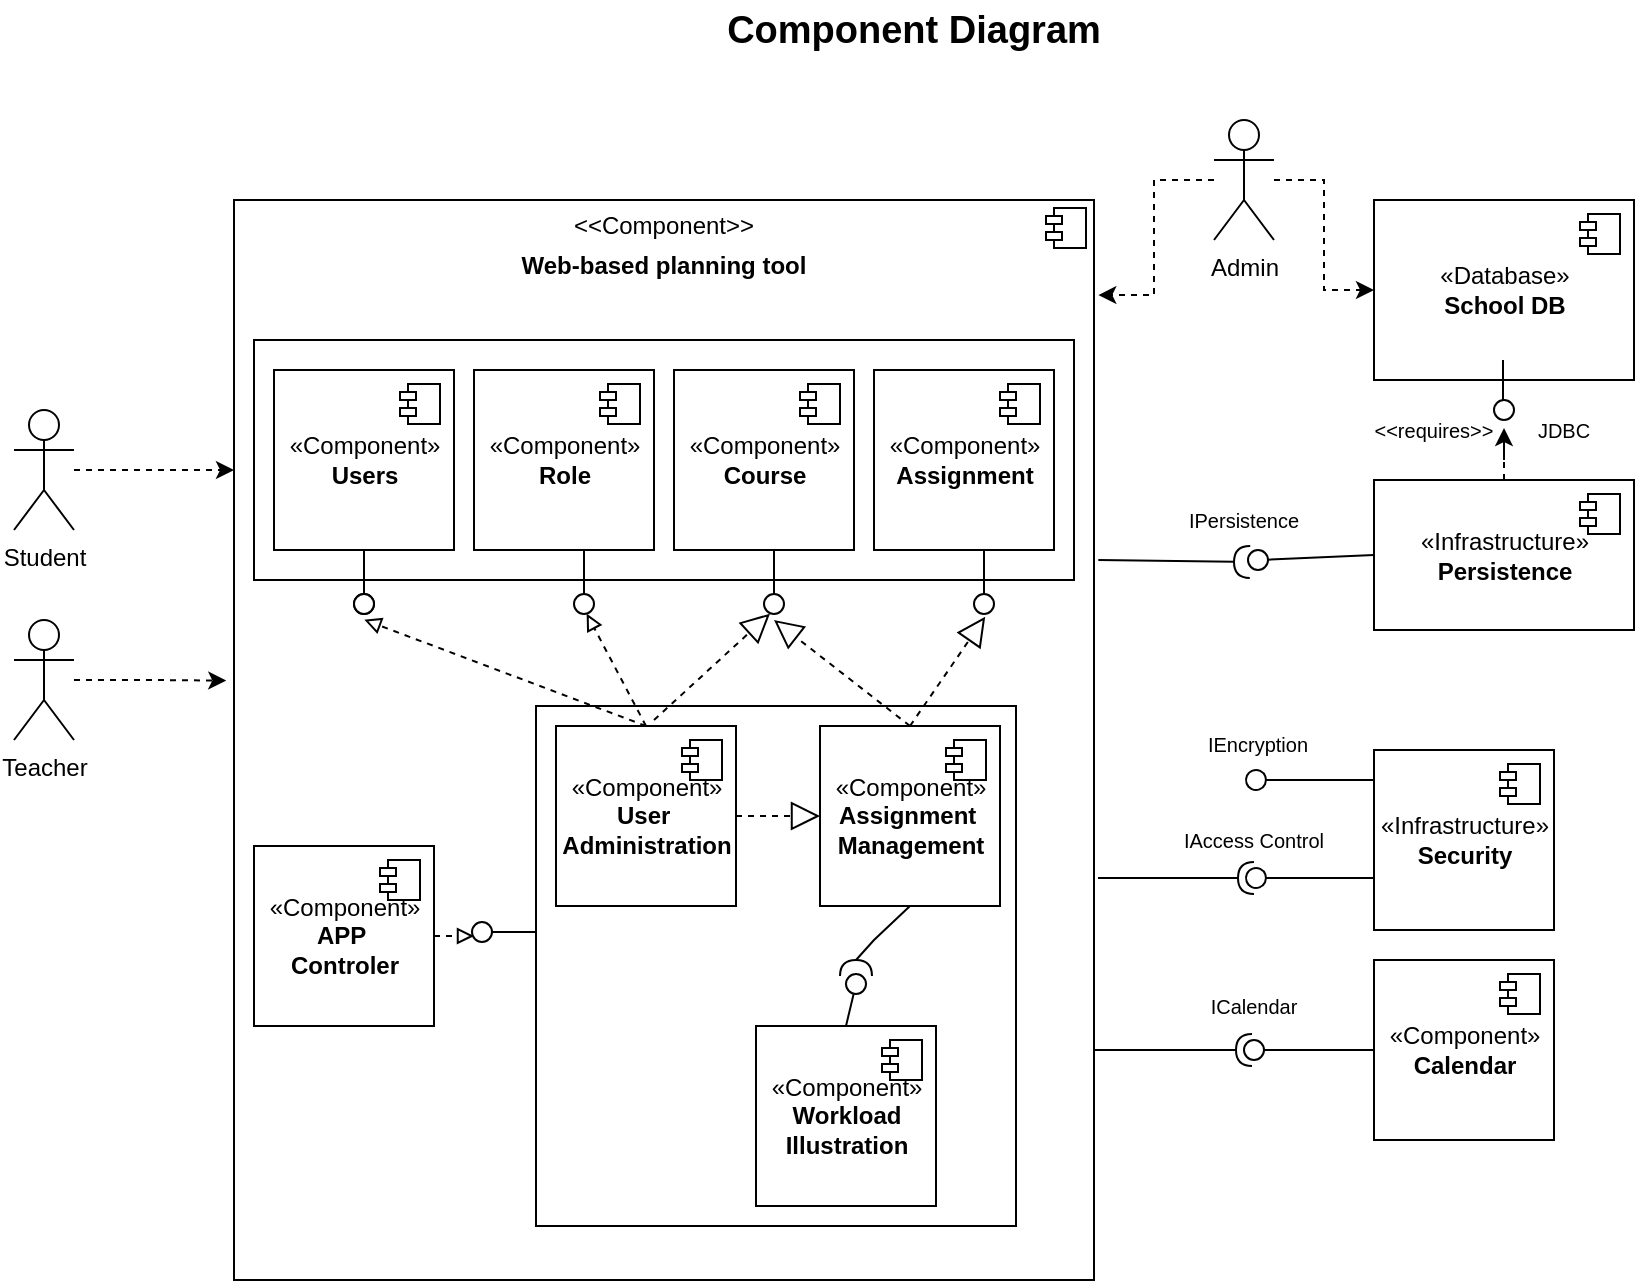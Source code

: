 <mxfile version="14.4.2" type="github">
  <diagram name="Page-1" id="5f0bae14-7c28-e335-631c-24af17079c00">
    <mxGraphModel dx="941" dy="747" grid="1" gridSize="10" guides="1" tooltips="1" connect="1" arrows="1" fold="1" page="1" pageScale="1" pageWidth="1100" pageHeight="850" background="#ffffff" math="0" shadow="0">
      <root>
        <mxCell id="0" />
        <mxCell id="1" parent="0" />
        <mxCell id="hPJNeQcR5pb7TXHDENTw-12" value="&lt;p style=&quot;margin: 0px ; margin-top: 6px ; text-align: center&quot;&gt;&amp;lt;&amp;lt;Component&amp;gt;&amp;gt;&lt;/p&gt;&lt;p style=&quot;margin: 0px ; margin-top: 6px ; text-align: center&quot;&gt;&lt;b&gt;Web-based planning tool&lt;/b&gt;&lt;/p&gt;" style="align=left;overflow=fill;html=1;dropTarget=0;" parent="1" vertex="1">
          <mxGeometry x="180" y="300" width="430" height="540" as="geometry" />
        </mxCell>
        <mxCell id="hPJNeQcR5pb7TXHDENTw-13" value="" style="shape=component;jettyWidth=8;jettyHeight=4;" parent="hPJNeQcR5pb7TXHDENTw-12" vertex="1">
          <mxGeometry x="1" width="20" height="20" relative="1" as="geometry">
            <mxPoint x="-24" y="4" as="offset" />
          </mxGeometry>
        </mxCell>
        <mxCell id="nPy8sIveKaSQb-D-Oaqv-30" value="" style="rounded=0;whiteSpace=wrap;html=1;fontSize=19;align=left;" parent="1" vertex="1">
          <mxGeometry x="190" y="370" width="410" height="120" as="geometry" />
        </mxCell>
        <mxCell id="hPJNeQcR5pb7TXHDENTw-1" value="«Database»&lt;br&gt;&lt;b&gt;School DB&lt;/b&gt;" style="html=1;dropTarget=0;" parent="1" vertex="1">
          <mxGeometry x="750" y="300" width="130" height="90" as="geometry" />
        </mxCell>
        <mxCell id="hPJNeQcR5pb7TXHDENTw-2" value="" style="shape=module;jettyWidth=8;jettyHeight=4;" parent="hPJNeQcR5pb7TXHDENTw-1" vertex="1">
          <mxGeometry x="1" width="20" height="20" relative="1" as="geometry">
            <mxPoint x="-27" y="7" as="offset" />
          </mxGeometry>
        </mxCell>
        <mxCell id="hPJNeQcR5pb7TXHDENTw-20" style="edgeStyle=orthogonalEdgeStyle;rounded=0;orthogonalLoop=1;jettySize=auto;html=1;entryX=0;entryY=0.25;entryDx=0;entryDy=0;dashed=1;" parent="1" source="hPJNeQcR5pb7TXHDENTw-4" target="hPJNeQcR5pb7TXHDENTw-12" edge="1">
          <mxGeometry relative="1" as="geometry" />
        </mxCell>
        <object label="Student" id="hPJNeQcR5pb7TXHDENTw-4">
          <mxCell style="shape=umlActor;verticalLabelPosition=bottom;verticalAlign=top;html=1;" parent="1" vertex="1">
            <mxGeometry x="70" y="405" width="30" height="60" as="geometry" />
          </mxCell>
        </object>
        <mxCell id="hPJNeQcR5pb7TXHDENTw-21" style="edgeStyle=orthogonalEdgeStyle;rounded=0;orthogonalLoop=1;jettySize=auto;html=1;entryX=-0.009;entryY=0.445;entryDx=0;entryDy=0;entryPerimeter=0;dashed=1;" parent="1" source="hPJNeQcR5pb7TXHDENTw-8" target="hPJNeQcR5pb7TXHDENTw-12" edge="1">
          <mxGeometry relative="1" as="geometry" />
        </mxCell>
        <mxCell id="hPJNeQcR5pb7TXHDENTw-8" value="Teacher" style="shape=umlActor;verticalLabelPosition=bottom;verticalAlign=top;html=1;" parent="1" vertex="1">
          <mxGeometry x="70" y="510" width="30" height="60" as="geometry" />
        </mxCell>
        <mxCell id="GrHaTtCAGcDexZ11616I-4" value="" style="rounded=0;orthogonalLoop=1;jettySize=auto;html=1;endArrow=none;endFill=0;exitX=0;exitY=0.5;exitDx=0;exitDy=0;" parent="1" source="nPy8sIveKaSQb-D-Oaqv-73" edge="1">
          <mxGeometry relative="1" as="geometry">
            <mxPoint x="750" y="477.5" as="sourcePoint" />
            <mxPoint x="696.997" y="479.828" as="targetPoint" />
          </mxGeometry>
        </mxCell>
        <mxCell id="GrHaTtCAGcDexZ11616I-5" value="" style="rounded=0;orthogonalLoop=1;jettySize=auto;html=1;endArrow=halfCircle;endFill=0;endSize=6;strokeWidth=1;exitX=1.005;exitY=0.353;exitDx=0;exitDy=0;exitPerimeter=0;entryX=0.1;entryY=0.6;entryDx=0;entryDy=0;entryPerimeter=0;" parent="1" edge="1">
          <mxGeometry relative="1" as="geometry">
            <mxPoint x="612.15" y="480.03" as="sourcePoint" />
            <mxPoint x="688" y="481" as="targetPoint" />
          </mxGeometry>
        </mxCell>
        <mxCell id="GrHaTtCAGcDexZ11616I-6" value="" style="ellipse;whiteSpace=wrap;html=1;fontFamily=Helvetica;fontSize=12;fontColor=#000000;align=center;strokeColor=#000000;fillColor=#ffffff;points=[];aspect=fixed;resizable=0;" parent="1" vertex="1">
          <mxGeometry x="687" y="475" width="10" height="10" as="geometry" />
        </mxCell>
        <mxCell id="nPy8sIveKaSQb-D-Oaqv-1" value="Component Diagram" style="text;align=center;fontStyle=1;verticalAlign=middle;spacingLeft=3;spacingRight=3;strokeColor=none;rotatable=0;points=[[0,0.5],[1,0.5]];portConstraint=eastwest;fontSize=19;" parent="1" vertex="1">
          <mxGeometry x="480" y="200" width="80" height="26" as="geometry" />
        </mxCell>
        <mxCell id="nPy8sIveKaSQb-D-Oaqv-14" value="«Component»&lt;br&gt;&lt;b&gt;Assignment&lt;/b&gt;" style="html=1;dropTarget=0;" parent="1" vertex="1">
          <mxGeometry x="500" y="385" width="90" height="90" as="geometry" />
        </mxCell>
        <mxCell id="nPy8sIveKaSQb-D-Oaqv-15" value="" style="shape=module;jettyWidth=8;jettyHeight=4;" parent="nPy8sIveKaSQb-D-Oaqv-14" vertex="1">
          <mxGeometry x="1" width="20" height="20" relative="1" as="geometry">
            <mxPoint x="-27" y="7" as="offset" />
          </mxGeometry>
        </mxCell>
        <mxCell id="nPy8sIveKaSQb-D-Oaqv-16" value="«Component»&lt;br&gt;&lt;b&gt;Calendar&lt;/b&gt;" style="html=1;dropTarget=0;" parent="1" vertex="1">
          <mxGeometry x="750" y="680" width="90" height="90" as="geometry" />
        </mxCell>
        <mxCell id="nPy8sIveKaSQb-D-Oaqv-17" value="" style="shape=module;jettyWidth=8;jettyHeight=4;" parent="nPy8sIveKaSQb-D-Oaqv-16" vertex="1">
          <mxGeometry x="1" width="20" height="20" relative="1" as="geometry">
            <mxPoint x="-27" y="7" as="offset" />
          </mxGeometry>
        </mxCell>
        <mxCell id="nPy8sIveKaSQb-D-Oaqv-24" value="«Component»&lt;br&gt;&lt;b&gt;Users&lt;/b&gt;" style="html=1;dropTarget=0;" parent="1" vertex="1">
          <mxGeometry x="200" y="385" width="90" height="90" as="geometry" />
        </mxCell>
        <mxCell id="nPy8sIveKaSQb-D-Oaqv-25" value="" style="shape=module;jettyWidth=8;jettyHeight=4;" parent="nPy8sIveKaSQb-D-Oaqv-24" vertex="1">
          <mxGeometry x="1" width="20" height="20" relative="1" as="geometry">
            <mxPoint x="-27" y="7" as="offset" />
          </mxGeometry>
        </mxCell>
        <mxCell id="nPy8sIveKaSQb-D-Oaqv-26" value="«Component»&lt;br&gt;&lt;b&gt;Role&lt;/b&gt;" style="html=1;dropTarget=0;" parent="1" vertex="1">
          <mxGeometry x="300" y="385" width="90" height="90" as="geometry" />
        </mxCell>
        <mxCell id="nPy8sIveKaSQb-D-Oaqv-27" value="" style="shape=module;jettyWidth=8;jettyHeight=4;" parent="nPy8sIveKaSQb-D-Oaqv-26" vertex="1">
          <mxGeometry x="1" width="20" height="20" relative="1" as="geometry">
            <mxPoint x="-27" y="7" as="offset" />
          </mxGeometry>
        </mxCell>
        <mxCell id="nPy8sIveKaSQb-D-Oaqv-28" value="«Component»&lt;br&gt;&lt;b&gt;Course&lt;/b&gt;" style="html=1;dropTarget=0;" parent="1" vertex="1">
          <mxGeometry x="400" y="385" width="90" height="90" as="geometry" />
        </mxCell>
        <mxCell id="nPy8sIveKaSQb-D-Oaqv-29" value="" style="shape=module;jettyWidth=8;jettyHeight=4;" parent="nPy8sIveKaSQb-D-Oaqv-28" vertex="1">
          <mxGeometry x="1" width="20" height="20" relative="1" as="geometry">
            <mxPoint x="-27" y="7" as="offset" />
          </mxGeometry>
        </mxCell>
        <mxCell id="nPy8sIveKaSQb-D-Oaqv-39" value="«Infrastructure»&lt;br&gt;&lt;b&gt;Security&lt;/b&gt;" style="html=1;dropTarget=0;" parent="1" vertex="1">
          <mxGeometry x="750" y="575" width="90" height="90" as="geometry" />
        </mxCell>
        <mxCell id="nPy8sIveKaSQb-D-Oaqv-40" value="" style="shape=module;jettyWidth=8;jettyHeight=4;" parent="nPy8sIveKaSQb-D-Oaqv-39" vertex="1">
          <mxGeometry x="1" width="20" height="20" relative="1" as="geometry">
            <mxPoint x="-27" y="7" as="offset" />
          </mxGeometry>
        </mxCell>
        <mxCell id="nPy8sIveKaSQb-D-Oaqv-42" value="" style="rounded=0;orthogonalLoop=1;jettySize=auto;html=1;endArrow=none;endFill=0;fontSize=19;exitX=0;exitY=0.5;exitDx=0;exitDy=0;" parent="1" source="nPy8sIveKaSQb-D-Oaqv-16" target="nPy8sIveKaSQb-D-Oaqv-44" edge="1">
          <mxGeometry relative="1" as="geometry">
            <mxPoint x="620" y="745" as="sourcePoint" />
          </mxGeometry>
        </mxCell>
        <mxCell id="nPy8sIveKaSQb-D-Oaqv-43" value="" style="rounded=0;orthogonalLoop=1;jettySize=auto;html=1;endArrow=halfCircle;endFill=0;endSize=6;strokeWidth=1;fontSize=19;entryX=0;entryY=0.4;entryDx=0;entryDy=0;entryPerimeter=0;" parent="1" edge="1">
          <mxGeometry relative="1" as="geometry">
            <mxPoint x="610" y="725" as="sourcePoint" />
            <mxPoint x="689" y="725" as="targetPoint" />
          </mxGeometry>
        </mxCell>
        <mxCell id="nPy8sIveKaSQb-D-Oaqv-44" value="" style="ellipse;whiteSpace=wrap;html=1;fontFamily=Helvetica;fontSize=12;fontColor=#000000;align=center;strokeColor=#000000;fillColor=#ffffff;points=[];aspect=fixed;resizable=0;" parent="1" vertex="1">
          <mxGeometry x="685" y="720" width="10" height="10" as="geometry" />
        </mxCell>
        <mxCell id="BT5ul7G74-epZHe1JRkD-18" style="edgeStyle=orthogonalEdgeStyle;rounded=0;orthogonalLoop=1;jettySize=auto;html=1;entryX=0.652;entryY=0.928;entryDx=0;entryDy=0;entryPerimeter=0;dashed=1;endArrow=block;endFill=0;" parent="1" source="nPy8sIveKaSQb-D-Oaqv-58" target="BT5ul7G74-epZHe1JRkD-15" edge="1">
          <mxGeometry relative="1" as="geometry" />
        </mxCell>
        <mxCell id="nPy8sIveKaSQb-D-Oaqv-58" value="«Component»&lt;br&gt;&lt;b&gt;APP&amp;nbsp;&lt;br&gt;Controler&lt;br&gt;&lt;/b&gt;" style="html=1;dropTarget=0;" parent="1" vertex="1">
          <mxGeometry x="190" y="623" width="90" height="90" as="geometry" />
        </mxCell>
        <mxCell id="nPy8sIveKaSQb-D-Oaqv-59" value="" style="shape=module;jettyWidth=8;jettyHeight=4;" parent="nPy8sIveKaSQb-D-Oaqv-58" vertex="1">
          <mxGeometry x="1" width="20" height="20" relative="1" as="geometry">
            <mxPoint x="-27" y="7" as="offset" />
          </mxGeometry>
        </mxCell>
        <mxCell id="nPy8sIveKaSQb-D-Oaqv-65" value="IAccess Control" style="text;html=1;strokeColor=none;fillColor=none;align=center;verticalAlign=middle;whiteSpace=wrap;rounded=0;fontSize=10;" parent="1" vertex="1">
          <mxGeometry x="650" y="610" width="80" height="20" as="geometry" />
        </mxCell>
        <mxCell id="nPy8sIveKaSQb-D-Oaqv-66" value="" style="rounded=0;orthogonalLoop=1;jettySize=auto;html=1;endArrow=none;endFill=0;fontSize=10;" parent="1" target="nPy8sIveKaSQb-D-Oaqv-68" edge="1">
          <mxGeometry relative="1" as="geometry">
            <mxPoint x="750" y="639" as="sourcePoint" />
          </mxGeometry>
        </mxCell>
        <mxCell id="nPy8sIveKaSQb-D-Oaqv-67" value="" style="rounded=0;orthogonalLoop=1;jettySize=auto;html=1;endArrow=halfCircle;endFill=0;endSize=6;strokeWidth=1;fontSize=10;" parent="1" edge="1">
          <mxGeometry relative="1" as="geometry">
            <mxPoint x="612" y="639" as="sourcePoint" />
            <mxPoint x="690" y="639" as="targetPoint" />
          </mxGeometry>
        </mxCell>
        <mxCell id="nPy8sIveKaSQb-D-Oaqv-68" value="" style="ellipse;whiteSpace=wrap;html=1;fontFamily=Helvetica;fontSize=12;fontColor=#000000;align=center;strokeColor=#000000;fillColor=#ffffff;points=[];aspect=fixed;resizable=0;rotation=25;" parent="1" vertex="1">
          <mxGeometry x="686" y="634" width="10" height="10" as="geometry" />
        </mxCell>
        <mxCell id="nPy8sIveKaSQb-D-Oaqv-69" value="" style="rounded=0;orthogonalLoop=1;jettySize=auto;html=1;endArrow=none;endFill=0;fontSize=10;" parent="1" edge="1">
          <mxGeometry relative="1" as="geometry">
            <mxPoint x="750" y="590" as="sourcePoint" />
            <mxPoint x="696.0" y="590.056" as="targetPoint" />
          </mxGeometry>
        </mxCell>
        <mxCell id="nPy8sIveKaSQb-D-Oaqv-70" value="" style="ellipse;whiteSpace=wrap;html=1;fontFamily=Helvetica;fontSize=12;fontColor=#000000;align=center;strokeColor=#000000;fillColor=#ffffff;points=[];aspect=fixed;resizable=0;rotation=25;" parent="1" vertex="1">
          <mxGeometry x="686" y="585" width="10" height="10" as="geometry" />
        </mxCell>
        <mxCell id="nPy8sIveKaSQb-D-Oaqv-71" value="IEncryption" style="text;html=1;strokeColor=none;fillColor=none;align=center;verticalAlign=middle;whiteSpace=wrap;rounded=0;fontSize=10;" parent="1" vertex="1">
          <mxGeometry x="672" y="562" width="40" height="20" as="geometry" />
        </mxCell>
        <mxCell id="nPy8sIveKaSQb-D-Oaqv-72" value="ICalendar" style="text;html=1;strokeColor=none;fillColor=none;align=center;verticalAlign=middle;whiteSpace=wrap;rounded=0;fontSize=10;" parent="1" vertex="1">
          <mxGeometry x="670" y="693" width="40" height="20" as="geometry" />
        </mxCell>
        <mxCell id="nPy8sIveKaSQb-D-Oaqv-82" style="edgeStyle=orthogonalEdgeStyle;rounded=0;orthogonalLoop=1;jettySize=auto;html=1;entryX=0.5;entryY=1.4;entryDx=0;entryDy=0;entryPerimeter=0;fontSize=10;dashed=1;" parent="1" source="nPy8sIveKaSQb-D-Oaqv-73" target="nPy8sIveKaSQb-D-Oaqv-80" edge="1">
          <mxGeometry relative="1" as="geometry" />
        </mxCell>
        <mxCell id="nPy8sIveKaSQb-D-Oaqv-73" value="«Infrastructure»&lt;br&gt;&lt;b&gt;Persistence&lt;/b&gt;" style="html=1;dropTarget=0;" parent="1" vertex="1">
          <mxGeometry x="750" y="440" width="130" height="75" as="geometry" />
        </mxCell>
        <mxCell id="nPy8sIveKaSQb-D-Oaqv-74" value="" style="shape=module;jettyWidth=8;jettyHeight=4;" parent="nPy8sIveKaSQb-D-Oaqv-73" vertex="1">
          <mxGeometry x="1" width="20" height="20" relative="1" as="geometry">
            <mxPoint x="-27" y="7" as="offset" />
          </mxGeometry>
        </mxCell>
        <mxCell id="nPy8sIveKaSQb-D-Oaqv-76" value="IPersistence" style="text;html=1;strokeColor=none;fillColor=none;align=center;verticalAlign=middle;whiteSpace=wrap;rounded=0;fontSize=10;" parent="1" vertex="1">
          <mxGeometry x="665" y="450" width="40" height="20" as="geometry" />
        </mxCell>
        <mxCell id="nPy8sIveKaSQb-D-Oaqv-78" value="" style="rounded=0;orthogonalLoop=1;jettySize=auto;html=1;endArrow=none;endFill=0;fontSize=10;" parent="1" edge="1">
          <mxGeometry relative="1" as="geometry">
            <mxPoint x="814.5" y="380" as="sourcePoint" />
            <mxPoint x="814.5" y="400" as="targetPoint" />
          </mxGeometry>
        </mxCell>
        <mxCell id="nPy8sIveKaSQb-D-Oaqv-80" value="" style="ellipse;whiteSpace=wrap;html=1;fontFamily=Helvetica;fontSize=12;fontColor=#000000;align=center;strokeColor=#000000;fillColor=#ffffff;points=[];aspect=fixed;resizable=0;" parent="1" vertex="1">
          <mxGeometry x="810" y="400" width="10" height="10" as="geometry" />
        </mxCell>
        <mxCell id="nPy8sIveKaSQb-D-Oaqv-83" value="&amp;lt;&amp;lt;requires&amp;gt;&amp;gt;" style="text;html=1;strokeColor=none;fillColor=none;align=center;verticalAlign=middle;whiteSpace=wrap;rounded=0;fontSize=10;" parent="1" vertex="1">
          <mxGeometry x="760" y="405" width="40" height="20" as="geometry" />
        </mxCell>
        <mxCell id="nPy8sIveKaSQb-D-Oaqv-84" value="JDBC" style="text;html=1;strokeColor=none;fillColor=none;align=center;verticalAlign=middle;whiteSpace=wrap;rounded=0;fontSize=10;" parent="1" vertex="1">
          <mxGeometry x="825" y="405" width="40" height="20" as="geometry" />
        </mxCell>
        <mxCell id="nPy8sIveKaSQb-D-Oaqv-88" style="edgeStyle=orthogonalEdgeStyle;rounded=0;orthogonalLoop=1;jettySize=auto;html=1;entryX=0;entryY=0.5;entryDx=0;entryDy=0;dashed=1;fontSize=10;" parent="1" source="nPy8sIveKaSQb-D-Oaqv-87" target="hPJNeQcR5pb7TXHDENTw-1" edge="1">
          <mxGeometry relative="1" as="geometry" />
        </mxCell>
        <mxCell id="nPy8sIveKaSQb-D-Oaqv-90" style="edgeStyle=orthogonalEdgeStyle;rounded=0;orthogonalLoop=1;jettySize=auto;html=1;entryX=1.005;entryY=0.088;entryDx=0;entryDy=0;entryPerimeter=0;dashed=1;fontSize=10;" parent="1" source="nPy8sIveKaSQb-D-Oaqv-87" target="hPJNeQcR5pb7TXHDENTw-12" edge="1">
          <mxGeometry relative="1" as="geometry">
            <Array as="points">
              <mxPoint x="640" y="290" />
              <mxPoint x="640" y="348" />
            </Array>
          </mxGeometry>
        </mxCell>
        <mxCell id="nPy8sIveKaSQb-D-Oaqv-87" value="Admin" style="shape=umlActor;verticalLabelPosition=bottom;verticalAlign=top;html=1;" parent="1" vertex="1">
          <mxGeometry x="670" y="260" width="30" height="60" as="geometry" />
        </mxCell>
        <mxCell id="BT5ul7G74-epZHe1JRkD-1" value="" style="rounded=0;orthogonalLoop=1;jettySize=auto;html=1;endArrow=none;endFill=0;exitX=0.5;exitY=1;exitDx=0;exitDy=0;" parent="1" source="nPy8sIveKaSQb-D-Oaqv-24" target="BT5ul7G74-epZHe1JRkD-3" edge="1">
          <mxGeometry relative="1" as="geometry">
            <mxPoint x="320" y="615" as="sourcePoint" />
          </mxGeometry>
        </mxCell>
        <mxCell id="BT5ul7G74-epZHe1JRkD-3" value="" style="ellipse;whiteSpace=wrap;html=1;fontFamily=Helvetica;fontSize=12;fontColor=#000000;align=center;strokeColor=#000000;fillColor=#ffffff;points=[];aspect=fixed;resizable=0;" parent="1" vertex="1">
          <mxGeometry x="240" y="497" width="10" height="10" as="geometry" />
        </mxCell>
        <mxCell id="BT5ul7G74-epZHe1JRkD-4" value="" style="ellipse;whiteSpace=wrap;html=1;fontFamily=Helvetica;fontSize=12;fontColor=#000000;align=center;strokeColor=#000000;fillColor=#ffffff;points=[];aspect=fixed;resizable=0;" parent="1" vertex="1">
          <mxGeometry x="240" y="497" width="10" height="10" as="geometry" />
        </mxCell>
        <mxCell id="BT5ul7G74-epZHe1JRkD-6" value="" style="rounded=0;orthogonalLoop=1;jettySize=auto;html=1;endArrow=none;endFill=0;exitX=0.5;exitY=1;exitDx=0;exitDy=0;" parent="1" edge="1">
          <mxGeometry relative="1" as="geometry">
            <mxPoint x="245" y="475.0" as="sourcePoint" />
            <mxPoint x="245" y="497.0" as="targetPoint" />
          </mxGeometry>
        </mxCell>
        <mxCell id="BT5ul7G74-epZHe1JRkD-7" value="" style="ellipse;whiteSpace=wrap;html=1;fontFamily=Helvetica;fontSize=12;fontColor=#000000;align=center;strokeColor=#000000;fillColor=#ffffff;points=[];aspect=fixed;resizable=0;" parent="1" vertex="1">
          <mxGeometry x="350" y="497" width="10" height="10" as="geometry" />
        </mxCell>
        <mxCell id="BT5ul7G74-epZHe1JRkD-8" value="" style="rounded=0;orthogonalLoop=1;jettySize=auto;html=1;endArrow=none;endFill=0;exitX=0.5;exitY=1;exitDx=0;exitDy=0;" parent="1" edge="1">
          <mxGeometry relative="1" as="geometry">
            <mxPoint x="355" y="475.0" as="sourcePoint" />
            <mxPoint x="355" y="497.0" as="targetPoint" />
          </mxGeometry>
        </mxCell>
        <mxCell id="BT5ul7G74-epZHe1JRkD-9" value="" style="ellipse;whiteSpace=wrap;html=1;fontFamily=Helvetica;fontSize=12;fontColor=#000000;align=center;strokeColor=#000000;fillColor=#ffffff;points=[];aspect=fixed;resizable=0;" parent="1" vertex="1">
          <mxGeometry x="445" y="497" width="10" height="10" as="geometry" />
        </mxCell>
        <mxCell id="BT5ul7G74-epZHe1JRkD-10" value="" style="rounded=0;orthogonalLoop=1;jettySize=auto;html=1;endArrow=none;endFill=0;exitX=0.5;exitY=1;exitDx=0;exitDy=0;" parent="1" edge="1">
          <mxGeometry relative="1" as="geometry">
            <mxPoint x="450" y="475.0" as="sourcePoint" />
            <mxPoint x="450" y="497.0" as="targetPoint" />
          </mxGeometry>
        </mxCell>
        <mxCell id="BT5ul7G74-epZHe1JRkD-12" value="" style="group" parent="1" vertex="1" connectable="0">
          <mxGeometry x="331" y="553" width="240" height="260" as="geometry" />
        </mxCell>
        <mxCell id="nPy8sIveKaSQb-D-Oaqv-60" value="" style="rounded=0;whiteSpace=wrap;html=1;fontSize=19;align=left;" parent="BT5ul7G74-epZHe1JRkD-12" vertex="1">
          <mxGeometry width="240" height="260" as="geometry" />
        </mxCell>
        <mxCell id="nPy8sIveKaSQb-D-Oaqv-10" value="«Component»&lt;br&gt;&lt;b&gt;Workload &lt;br&gt;Illustration&lt;/b&gt;" style="html=1;dropTarget=0;" parent="BT5ul7G74-epZHe1JRkD-12" vertex="1">
          <mxGeometry x="110" y="160" width="90" height="90" as="geometry" />
        </mxCell>
        <mxCell id="nPy8sIveKaSQb-D-Oaqv-11" value="" style="shape=module;jettyWidth=8;jettyHeight=4;" parent="nPy8sIveKaSQb-D-Oaqv-10" vertex="1">
          <mxGeometry x="1" width="20" height="20" relative="1" as="geometry">
            <mxPoint x="-27" y="7" as="offset" />
          </mxGeometry>
        </mxCell>
        <mxCell id="nPy8sIveKaSQb-D-Oaqv-32" value="«Component»&lt;br&gt;&lt;b&gt;Assignment&amp;nbsp;&lt;br&gt;Management&lt;br&gt;&lt;/b&gt;" style="html=1;dropTarget=0;" parent="BT5ul7G74-epZHe1JRkD-12" vertex="1">
          <mxGeometry x="142" y="10" width="90" height="90" as="geometry" />
        </mxCell>
        <mxCell id="nPy8sIveKaSQb-D-Oaqv-33" value="" style="shape=module;jettyWidth=8;jettyHeight=4;" parent="nPy8sIveKaSQb-D-Oaqv-32" vertex="1">
          <mxGeometry x="1" width="20" height="20" relative="1" as="geometry">
            <mxPoint x="-27" y="7" as="offset" />
          </mxGeometry>
        </mxCell>
        <mxCell id="nPy8sIveKaSQb-D-Oaqv-34" value="«Component»&lt;br&gt;&lt;b&gt;User&amp;nbsp;&lt;br&gt;Administration&lt;br&gt;&lt;/b&gt;" style="html=1;dropTarget=0;" parent="BT5ul7G74-epZHe1JRkD-12" vertex="1">
          <mxGeometry x="10" y="10" width="90" height="90" as="geometry" />
        </mxCell>
        <mxCell id="nPy8sIveKaSQb-D-Oaqv-35" value="" style="shape=module;jettyWidth=8;jettyHeight=4;" parent="nPy8sIveKaSQb-D-Oaqv-34" vertex="1">
          <mxGeometry x="1" width="20" height="20" relative="1" as="geometry">
            <mxPoint x="-27" y="7" as="offset" />
          </mxGeometry>
        </mxCell>
        <mxCell id="nPy8sIveKaSQb-D-Oaqv-49" value="" style="rounded=0;orthogonalLoop=1;jettySize=auto;html=1;endArrow=halfCircle;endFill=0;endSize=6;strokeWidth=1;fontSize=19;exitX=0.5;exitY=1;exitDx=0;exitDy=0;entryX=0.5;entryY=0.1;entryDx=0;entryDy=0;entryPerimeter=0;" parent="BT5ul7G74-epZHe1JRkD-12" source="nPy8sIveKaSQb-D-Oaqv-32" target="nPy8sIveKaSQb-D-Oaqv-50" edge="1">
          <mxGeometry relative="1" as="geometry">
            <mxPoint x="160" y="160" as="sourcePoint" />
            <Array as="points">
              <mxPoint x="169" y="117" />
              <mxPoint x="160" y="127" />
            </Array>
          </mxGeometry>
        </mxCell>
        <mxCell id="nPy8sIveKaSQb-D-Oaqv-50" value="" style="ellipse;whiteSpace=wrap;html=1;fontFamily=Helvetica;fontSize=12;fontColor=#000000;align=center;strokeColor=#000000;fillColor=#ffffff;points=[];aspect=fixed;resizable=0;" parent="BT5ul7G74-epZHe1JRkD-12" vertex="1">
          <mxGeometry x="155" y="134" width="10" height="10" as="geometry" />
        </mxCell>
        <mxCell id="nPy8sIveKaSQb-D-Oaqv-62" value="" style="endArrow=block;dashed=1;endFill=0;endSize=12;html=1;fontSize=19;exitX=1;exitY=0.5;exitDx=0;exitDy=0;entryX=0;entryY=0.5;entryDx=0;entryDy=0;" parent="BT5ul7G74-epZHe1JRkD-12" source="nPy8sIveKaSQb-D-Oaqv-34" target="nPy8sIveKaSQb-D-Oaqv-32" edge="1">
          <mxGeometry width="160" relative="1" as="geometry">
            <mxPoint x="165" y="-45" as="sourcePoint" />
            <mxPoint x="165" y="20" as="targetPoint" />
          </mxGeometry>
        </mxCell>
        <mxCell id="nPy8sIveKaSQb-D-Oaqv-48" value="" style="rounded=0;orthogonalLoop=1;jettySize=auto;html=1;endArrow=none;endFill=0;fontSize=19;exitX=0.5;exitY=0;exitDx=0;exitDy=0;" parent="BT5ul7G74-epZHe1JRkD-12" source="nPy8sIveKaSQb-D-Oaqv-10" target="nPy8sIveKaSQb-D-Oaqv-50" edge="1">
          <mxGeometry relative="1" as="geometry">
            <mxPoint x="-185" y="-395" as="sourcePoint" />
          </mxGeometry>
        </mxCell>
        <mxCell id="BT5ul7G74-epZHe1JRkD-17" value="" style="group;rotation=90;" parent="1" vertex="1" connectable="0">
          <mxGeometry x="310" y="650" width="10" height="32" as="geometry" />
        </mxCell>
        <mxCell id="BT5ul7G74-epZHe1JRkD-15" value="" style="ellipse;whiteSpace=wrap;html=1;fontFamily=Helvetica;fontSize=12;fontColor=#000000;align=center;strokeColor=#000000;fillColor=#ffffff;points=[];aspect=fixed;resizable=0;rotation=90;" parent="BT5ul7G74-epZHe1JRkD-17" vertex="1">
          <mxGeometry x="-11" y="11" width="10" height="10" as="geometry" />
        </mxCell>
        <mxCell id="BT5ul7G74-epZHe1JRkD-16" value="" style="rounded=0;orthogonalLoop=1;jettySize=auto;html=1;endArrow=none;endFill=0;" parent="BT5ul7G74-epZHe1JRkD-17" edge="1">
          <mxGeometry relative="1" as="geometry">
            <mxPoint x="21" y="16" as="sourcePoint" />
            <mxPoint x="-1" y="16" as="targetPoint" />
          </mxGeometry>
        </mxCell>
        <mxCell id="BT5ul7G74-epZHe1JRkD-19" value="" style="rounded=0;orthogonalLoop=1;jettySize=auto;html=1;dashed=1;endArrow=block;endFill=0;entryX=0.519;entryY=1.29;entryDx=0;entryDy=0;entryPerimeter=0;exitX=0.5;exitY=0;exitDx=0;exitDy=0;" parent="1" source="nPy8sIveKaSQb-D-Oaqv-34" target="BT5ul7G74-epZHe1JRkD-4" edge="1">
          <mxGeometry relative="1" as="geometry" />
        </mxCell>
        <mxCell id="BT5ul7G74-epZHe1JRkD-22" value="" style="rounded=0;orthogonalLoop=1;jettySize=auto;html=1;dashed=1;endArrow=block;endFill=0;entryX=0.633;entryY=0.983;entryDx=0;entryDy=0;entryPerimeter=0;" parent="1" target="BT5ul7G74-epZHe1JRkD-7" edge="1">
          <mxGeometry relative="1" as="geometry">
            <mxPoint x="386" y="563" as="sourcePoint" />
            <mxPoint x="386" y="460.0" as="targetPoint" />
          </mxGeometry>
        </mxCell>
        <mxCell id="nPy8sIveKaSQb-D-Oaqv-55" value="" style="endArrow=block;dashed=1;endFill=0;endSize=12;html=1;fontSize=19;entryX=0.3;entryY=0.983;entryDx=0;entryDy=0;entryPerimeter=0;startSize=6;" parent="1" target="BT5ul7G74-epZHe1JRkD-9" edge="1">
          <mxGeometry width="160" relative="1" as="geometry">
            <mxPoint x="390" y="560" as="sourcePoint" />
            <mxPoint x="350" y="540" as="targetPoint" />
          </mxGeometry>
        </mxCell>
        <mxCell id="BT5ul7G74-epZHe1JRkD-23" value="" style="ellipse;whiteSpace=wrap;html=1;fontFamily=Helvetica;fontSize=12;fontColor=#000000;align=center;strokeColor=#000000;fillColor=#ffffff;points=[];aspect=fixed;resizable=0;" parent="1" vertex="1">
          <mxGeometry x="550" y="497" width="10" height="10" as="geometry" />
        </mxCell>
        <mxCell id="BT5ul7G74-epZHe1JRkD-24" value="" style="rounded=0;orthogonalLoop=1;jettySize=auto;html=1;endArrow=none;endFill=0;exitX=0.5;exitY=1;exitDx=0;exitDy=0;" parent="1" edge="1">
          <mxGeometry relative="1" as="geometry">
            <mxPoint x="555" y="475.0" as="sourcePoint" />
            <mxPoint x="555" y="497.0" as="targetPoint" />
          </mxGeometry>
        </mxCell>
        <mxCell id="nPy8sIveKaSQb-D-Oaqv-56" value="" style="endArrow=block;dashed=1;endFill=0;endSize=12;html=1;fontSize=19;entryX=0.56;entryY=1.14;entryDx=0;entryDy=0;entryPerimeter=0;exitX=0.5;exitY=0;exitDx=0;exitDy=0;" parent="1" source="nPy8sIveKaSQb-D-Oaqv-32" target="BT5ul7G74-epZHe1JRkD-23" edge="1">
          <mxGeometry width="160" relative="1" as="geometry">
            <mxPoint x="340" y="495" as="sourcePoint" />
            <mxPoint x="370" y="560" as="targetPoint" />
          </mxGeometry>
        </mxCell>
        <mxCell id="nPy8sIveKaSQb-D-Oaqv-61" value="" style="endArrow=block;dashed=1;endFill=0;endSize=12;html=1;fontSize=19;exitX=0.5;exitY=0;exitDx=0;exitDy=0;" parent="1" source="nPy8sIveKaSQb-D-Oaqv-32" edge="1">
          <mxGeometry width="160" relative="1" as="geometry">
            <mxPoint x="455" y="485" as="sourcePoint" />
            <mxPoint x="450" y="510" as="targetPoint" />
          </mxGeometry>
        </mxCell>
      </root>
    </mxGraphModel>
  </diagram>
</mxfile>
